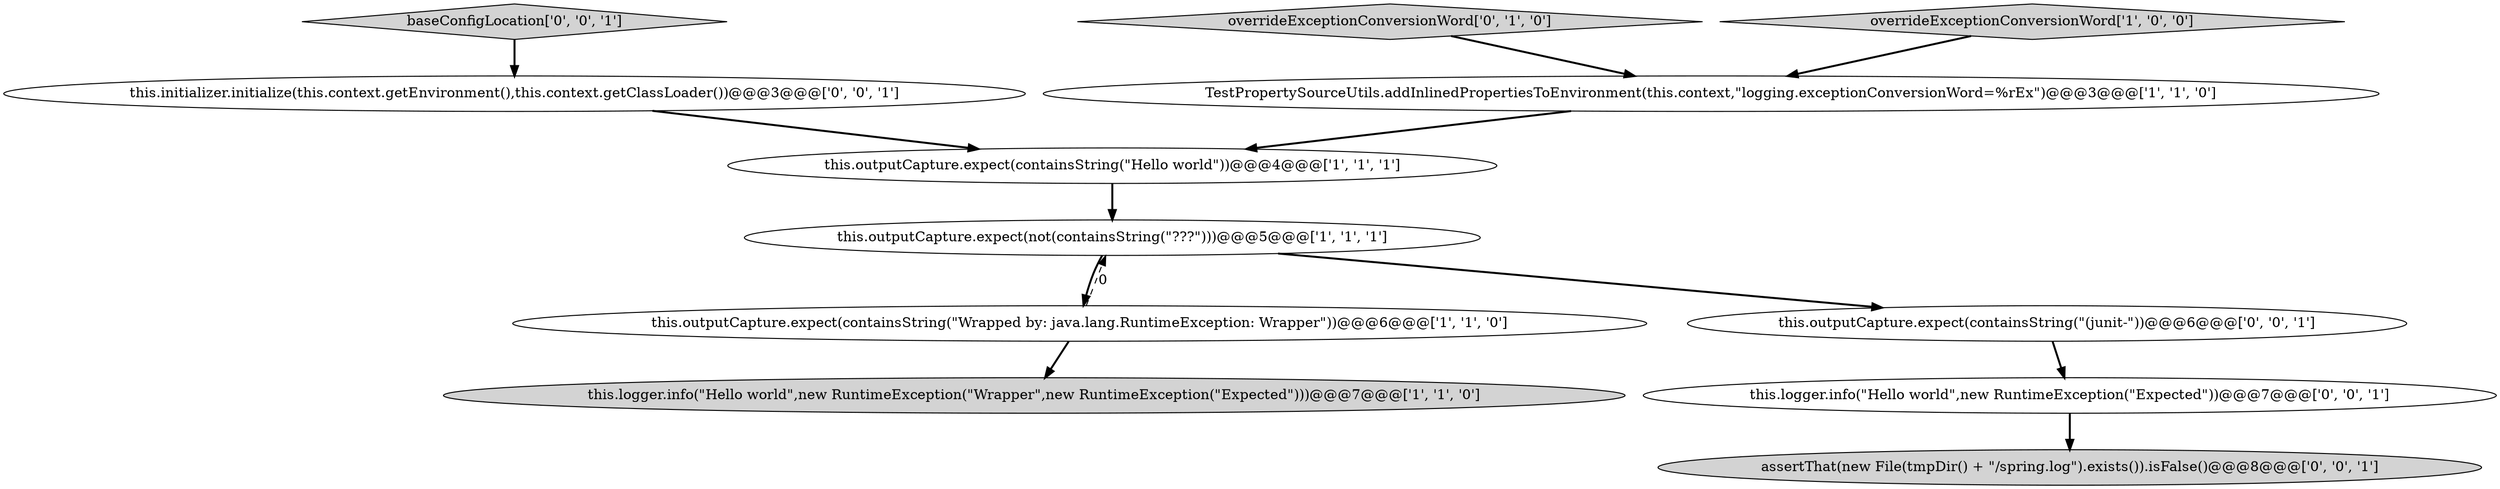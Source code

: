digraph {
11 [style = filled, label = "baseConfigLocation['0', '0', '1']", fillcolor = lightgray, shape = diamond image = "AAA0AAABBB3BBB"];
5 [style = filled, label = "TestPropertySourceUtils.addInlinedPropertiesToEnvironment(this.context,\"logging.exceptionConversionWord=%rEx\")@@@3@@@['1', '1', '0']", fillcolor = white, shape = ellipse image = "AAA0AAABBB1BBB"];
3 [style = filled, label = "this.outputCapture.expect(containsString(\"Hello world\"))@@@4@@@['1', '1', '1']", fillcolor = white, shape = ellipse image = "AAA0AAABBB1BBB"];
2 [style = filled, label = "this.logger.info(\"Hello world\",new RuntimeException(\"Wrapper\",new RuntimeException(\"Expected\")))@@@7@@@['1', '1', '0']", fillcolor = lightgray, shape = ellipse image = "AAA0AAABBB1BBB"];
1 [style = filled, label = "this.outputCapture.expect(containsString(\"Wrapped by: java.lang.RuntimeException: Wrapper\"))@@@6@@@['1', '1', '0']", fillcolor = white, shape = ellipse image = "AAA0AAABBB1BBB"];
7 [style = filled, label = "this.initializer.initialize(this.context.getEnvironment(),this.context.getClassLoader())@@@3@@@['0', '0', '1']", fillcolor = white, shape = ellipse image = "AAA0AAABBB3BBB"];
0 [style = filled, label = "this.outputCapture.expect(not(containsString(\"???\")))@@@5@@@['1', '1', '1']", fillcolor = white, shape = ellipse image = "AAA0AAABBB1BBB"];
6 [style = filled, label = "overrideExceptionConversionWord['0', '1', '0']", fillcolor = lightgray, shape = diamond image = "AAA0AAABBB2BBB"];
4 [style = filled, label = "overrideExceptionConversionWord['1', '0', '0']", fillcolor = lightgray, shape = diamond image = "AAA0AAABBB1BBB"];
9 [style = filled, label = "this.logger.info(\"Hello world\",new RuntimeException(\"Expected\"))@@@7@@@['0', '0', '1']", fillcolor = white, shape = ellipse image = "AAA0AAABBB3BBB"];
10 [style = filled, label = "assertThat(new File(tmpDir() + \"/spring.log\").exists()).isFalse()@@@8@@@['0', '0', '1']", fillcolor = lightgray, shape = ellipse image = "AAA0AAABBB3BBB"];
8 [style = filled, label = "this.outputCapture.expect(containsString(\"(junit-\"))@@@6@@@['0', '0', '1']", fillcolor = white, shape = ellipse image = "AAA0AAABBB3BBB"];
4->5 [style = bold, label=""];
5->3 [style = bold, label=""];
1->0 [style = dashed, label="0"];
8->9 [style = bold, label=""];
0->8 [style = bold, label=""];
3->0 [style = bold, label=""];
1->2 [style = bold, label=""];
0->1 [style = bold, label=""];
6->5 [style = bold, label=""];
9->10 [style = bold, label=""];
11->7 [style = bold, label=""];
7->3 [style = bold, label=""];
}
